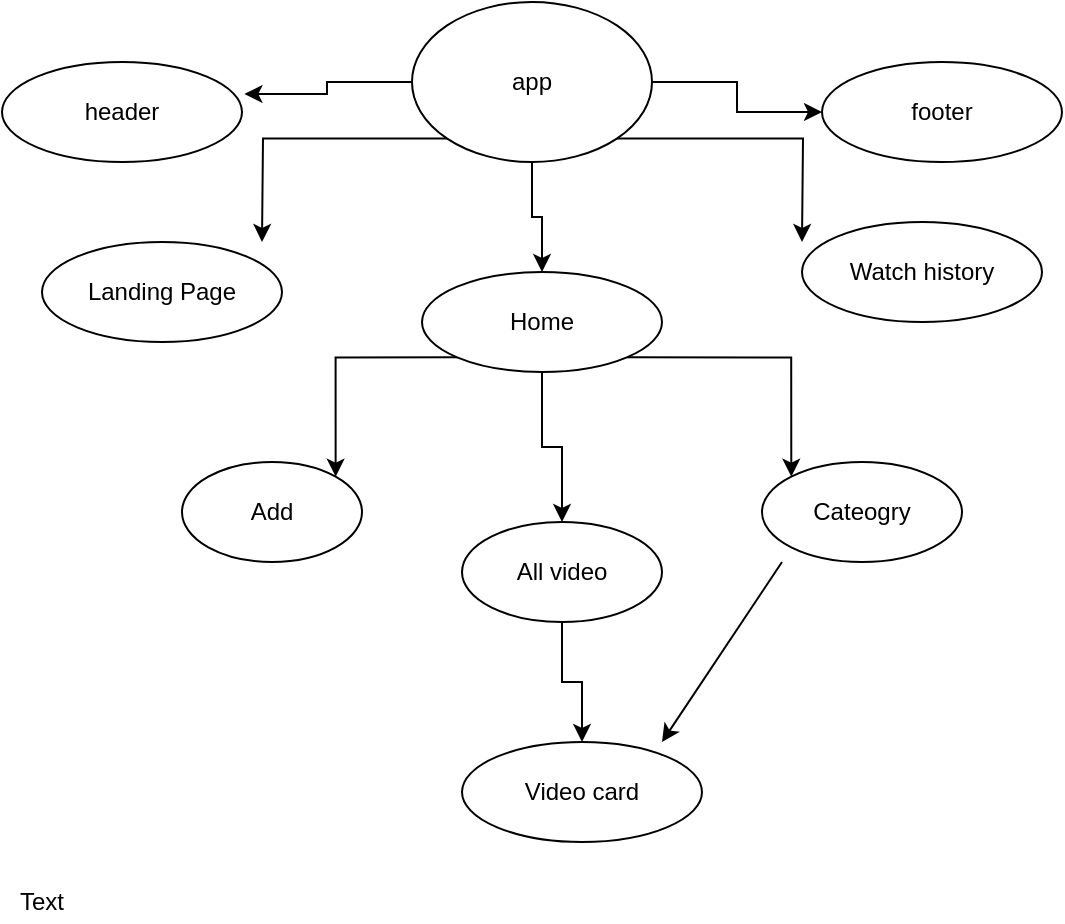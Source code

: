<mxfile version="12.2.4" pages="1"><diagram id="EVpc5t2m93KVo6_4M7Bi" name="Page-1"><mxGraphModel dx="678" dy="352" grid="1" gridSize="10" guides="1" tooltips="1" connect="1" arrows="1" fold="1" page="1" pageScale="1" pageWidth="850" pageHeight="1100" math="0" shadow="0"><root><mxCell id="0"/><mxCell id="1" parent="0"/><mxCell id="15" style="edgeStyle=orthogonalEdgeStyle;rounded=0;orthogonalLoop=1;jettySize=auto;html=1;exitX=0;exitY=0.5;exitDx=0;exitDy=0;entryX=1.01;entryY=0.32;entryDx=0;entryDy=0;entryPerimeter=0;" parent="1" source="2" target="7" edge="1"><mxGeometry relative="1" as="geometry"/></mxCell><mxCell id="16" style="edgeStyle=orthogonalEdgeStyle;rounded=0;orthogonalLoop=1;jettySize=auto;html=1;exitX=0;exitY=1;exitDx=0;exitDy=0;" parent="1" source="2" edge="1"><mxGeometry relative="1" as="geometry"><mxPoint x="190" y="130" as="targetPoint"/></mxGeometry></mxCell><mxCell id="17" style="edgeStyle=orthogonalEdgeStyle;rounded=0;orthogonalLoop=1;jettySize=auto;html=1;exitX=0.5;exitY=1;exitDx=0;exitDy=0;" parent="1" source="2" target="4" edge="1"><mxGeometry relative="1" as="geometry"/></mxCell><mxCell id="18" style="edgeStyle=orthogonalEdgeStyle;rounded=0;orthogonalLoop=1;jettySize=auto;html=1;exitX=1;exitY=1;exitDx=0;exitDy=0;" parent="1" source="2" edge="1"><mxGeometry relative="1" as="geometry"><mxPoint x="460" y="130" as="targetPoint"/></mxGeometry></mxCell><mxCell id="19" style="edgeStyle=orthogonalEdgeStyle;rounded=0;orthogonalLoop=1;jettySize=auto;html=1;" parent="1" source="2" target="6" edge="1"><mxGeometry relative="1" as="geometry"/></mxCell><mxCell id="2" value="app" style="ellipse;whiteSpace=wrap;html=1;" parent="1" vertex="1"><mxGeometry x="265" y="10" width="120" height="80" as="geometry"/></mxCell><mxCell id="3" value="Landing Page" style="ellipse;whiteSpace=wrap;html=1;" parent="1" vertex="1"><mxGeometry x="80" y="130" width="120" height="50" as="geometry"/></mxCell><mxCell id="14" style="edgeStyle=orthogonalEdgeStyle;rounded=0;orthogonalLoop=1;jettySize=auto;html=1;" parent="1" source="4" target="9" edge="1"><mxGeometry relative="1" as="geometry"/></mxCell><mxCell id="20" style="edgeStyle=orthogonalEdgeStyle;rounded=0;orthogonalLoop=1;jettySize=auto;html=1;exitX=0;exitY=1;exitDx=0;exitDy=0;entryX=1;entryY=0;entryDx=0;entryDy=0;" parent="1" source="4" target="8" edge="1"><mxGeometry relative="1" as="geometry"/></mxCell><mxCell id="21" style="edgeStyle=orthogonalEdgeStyle;rounded=0;orthogonalLoop=1;jettySize=auto;html=1;exitX=1;exitY=1;exitDx=0;exitDy=0;entryX=0;entryY=0;entryDx=0;entryDy=0;" parent="1" source="4" target="10" edge="1"><mxGeometry relative="1" as="geometry"/></mxCell><mxCell id="4" value="Home" style="ellipse;whiteSpace=wrap;html=1;" parent="1" vertex="1"><mxGeometry x="270" y="145" width="120" height="50" as="geometry"/></mxCell><mxCell id="5" value="Watch history" style="ellipse;whiteSpace=wrap;html=1;" parent="1" vertex="1"><mxGeometry x="460" y="120" width="120" height="50" as="geometry"/></mxCell><mxCell id="6" value="footer" style="ellipse;whiteSpace=wrap;html=1;" parent="1" vertex="1"><mxGeometry x="470" y="40" width="120" height="50" as="geometry"/></mxCell><mxCell id="7" value="header" style="ellipse;whiteSpace=wrap;html=1;" parent="1" vertex="1"><mxGeometry x="60" y="40" width="120" height="50" as="geometry"/></mxCell><mxCell id="8" value="Add" style="ellipse;whiteSpace=wrap;html=1;" parent="1" vertex="1"><mxGeometry x="150" y="240" width="90" height="50" as="geometry"/></mxCell><mxCell id="13" value="" style="edgeStyle=orthogonalEdgeStyle;rounded=0;orthogonalLoop=1;jettySize=auto;html=1;" parent="1" source="9" target="11" edge="1"><mxGeometry relative="1" as="geometry"/></mxCell><mxCell id="9" value="All video" style="ellipse;whiteSpace=wrap;html=1;" parent="1" vertex="1"><mxGeometry x="290" y="270" width="100" height="50" as="geometry"/></mxCell><mxCell id="10" value="Cateogry" style="ellipse;whiteSpace=wrap;html=1;" parent="1" vertex="1"><mxGeometry x="440" y="240" width="100" height="50" as="geometry"/></mxCell><mxCell id="11" value="Video card" style="ellipse;whiteSpace=wrap;html=1;" parent="1" vertex="1"><mxGeometry x="290" y="380" width="120" height="50" as="geometry"/></mxCell><mxCell id="12" value="" style="endArrow=classic;html=1;" parent="1" edge="1"><mxGeometry width="50" height="50" relative="1" as="geometry"><mxPoint x="450" y="290" as="sourcePoint"/><mxPoint x="390" y="380" as="targetPoint"/></mxGeometry></mxCell><mxCell id="22" value="Text" style="text;html=1;strokeColor=none;fillColor=none;align=center;verticalAlign=middle;whiteSpace=wrap;rounded=0;" parent="1" vertex="1"><mxGeometry x="60" y="450" width="40" height="20" as="geometry"/></mxCell></root></mxGraphModel></diagram></mxfile>